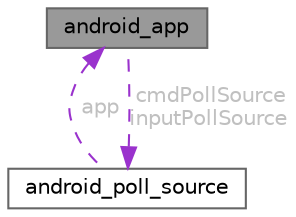digraph "android_app"
{
 // LATEX_PDF_SIZE
  bgcolor="transparent";
  edge [fontname=Helvetica,fontsize=10,labelfontname=Helvetica,labelfontsize=10];
  node [fontname=Helvetica,fontsize=10,shape=box,height=0.2,width=0.4];
  Node1 [id="Node000001",label="android_app",height=0.2,width=0.4,color="gray40", fillcolor="grey60", style="filled", fontcolor="black",tooltip=" "];
  Node2 -> Node1 [id="edge5_Node000001_Node000002",dir="back",color="darkorchid3",style="dashed",tooltip=" ",label=" cmdPollSource\ninputPollSource",fontcolor="grey" ];
  Node2 [id="Node000002",label="android_poll_source",height=0.2,width=0.4,color="gray40", fillcolor="white", style="filled",URL="$structandroid__poll__source.html",tooltip=" "];
  Node1 -> Node2 [id="edge6_Node000002_Node000001",dir="back",color="darkorchid3",style="dashed",tooltip=" ",label=" app",fontcolor="grey" ];
}

